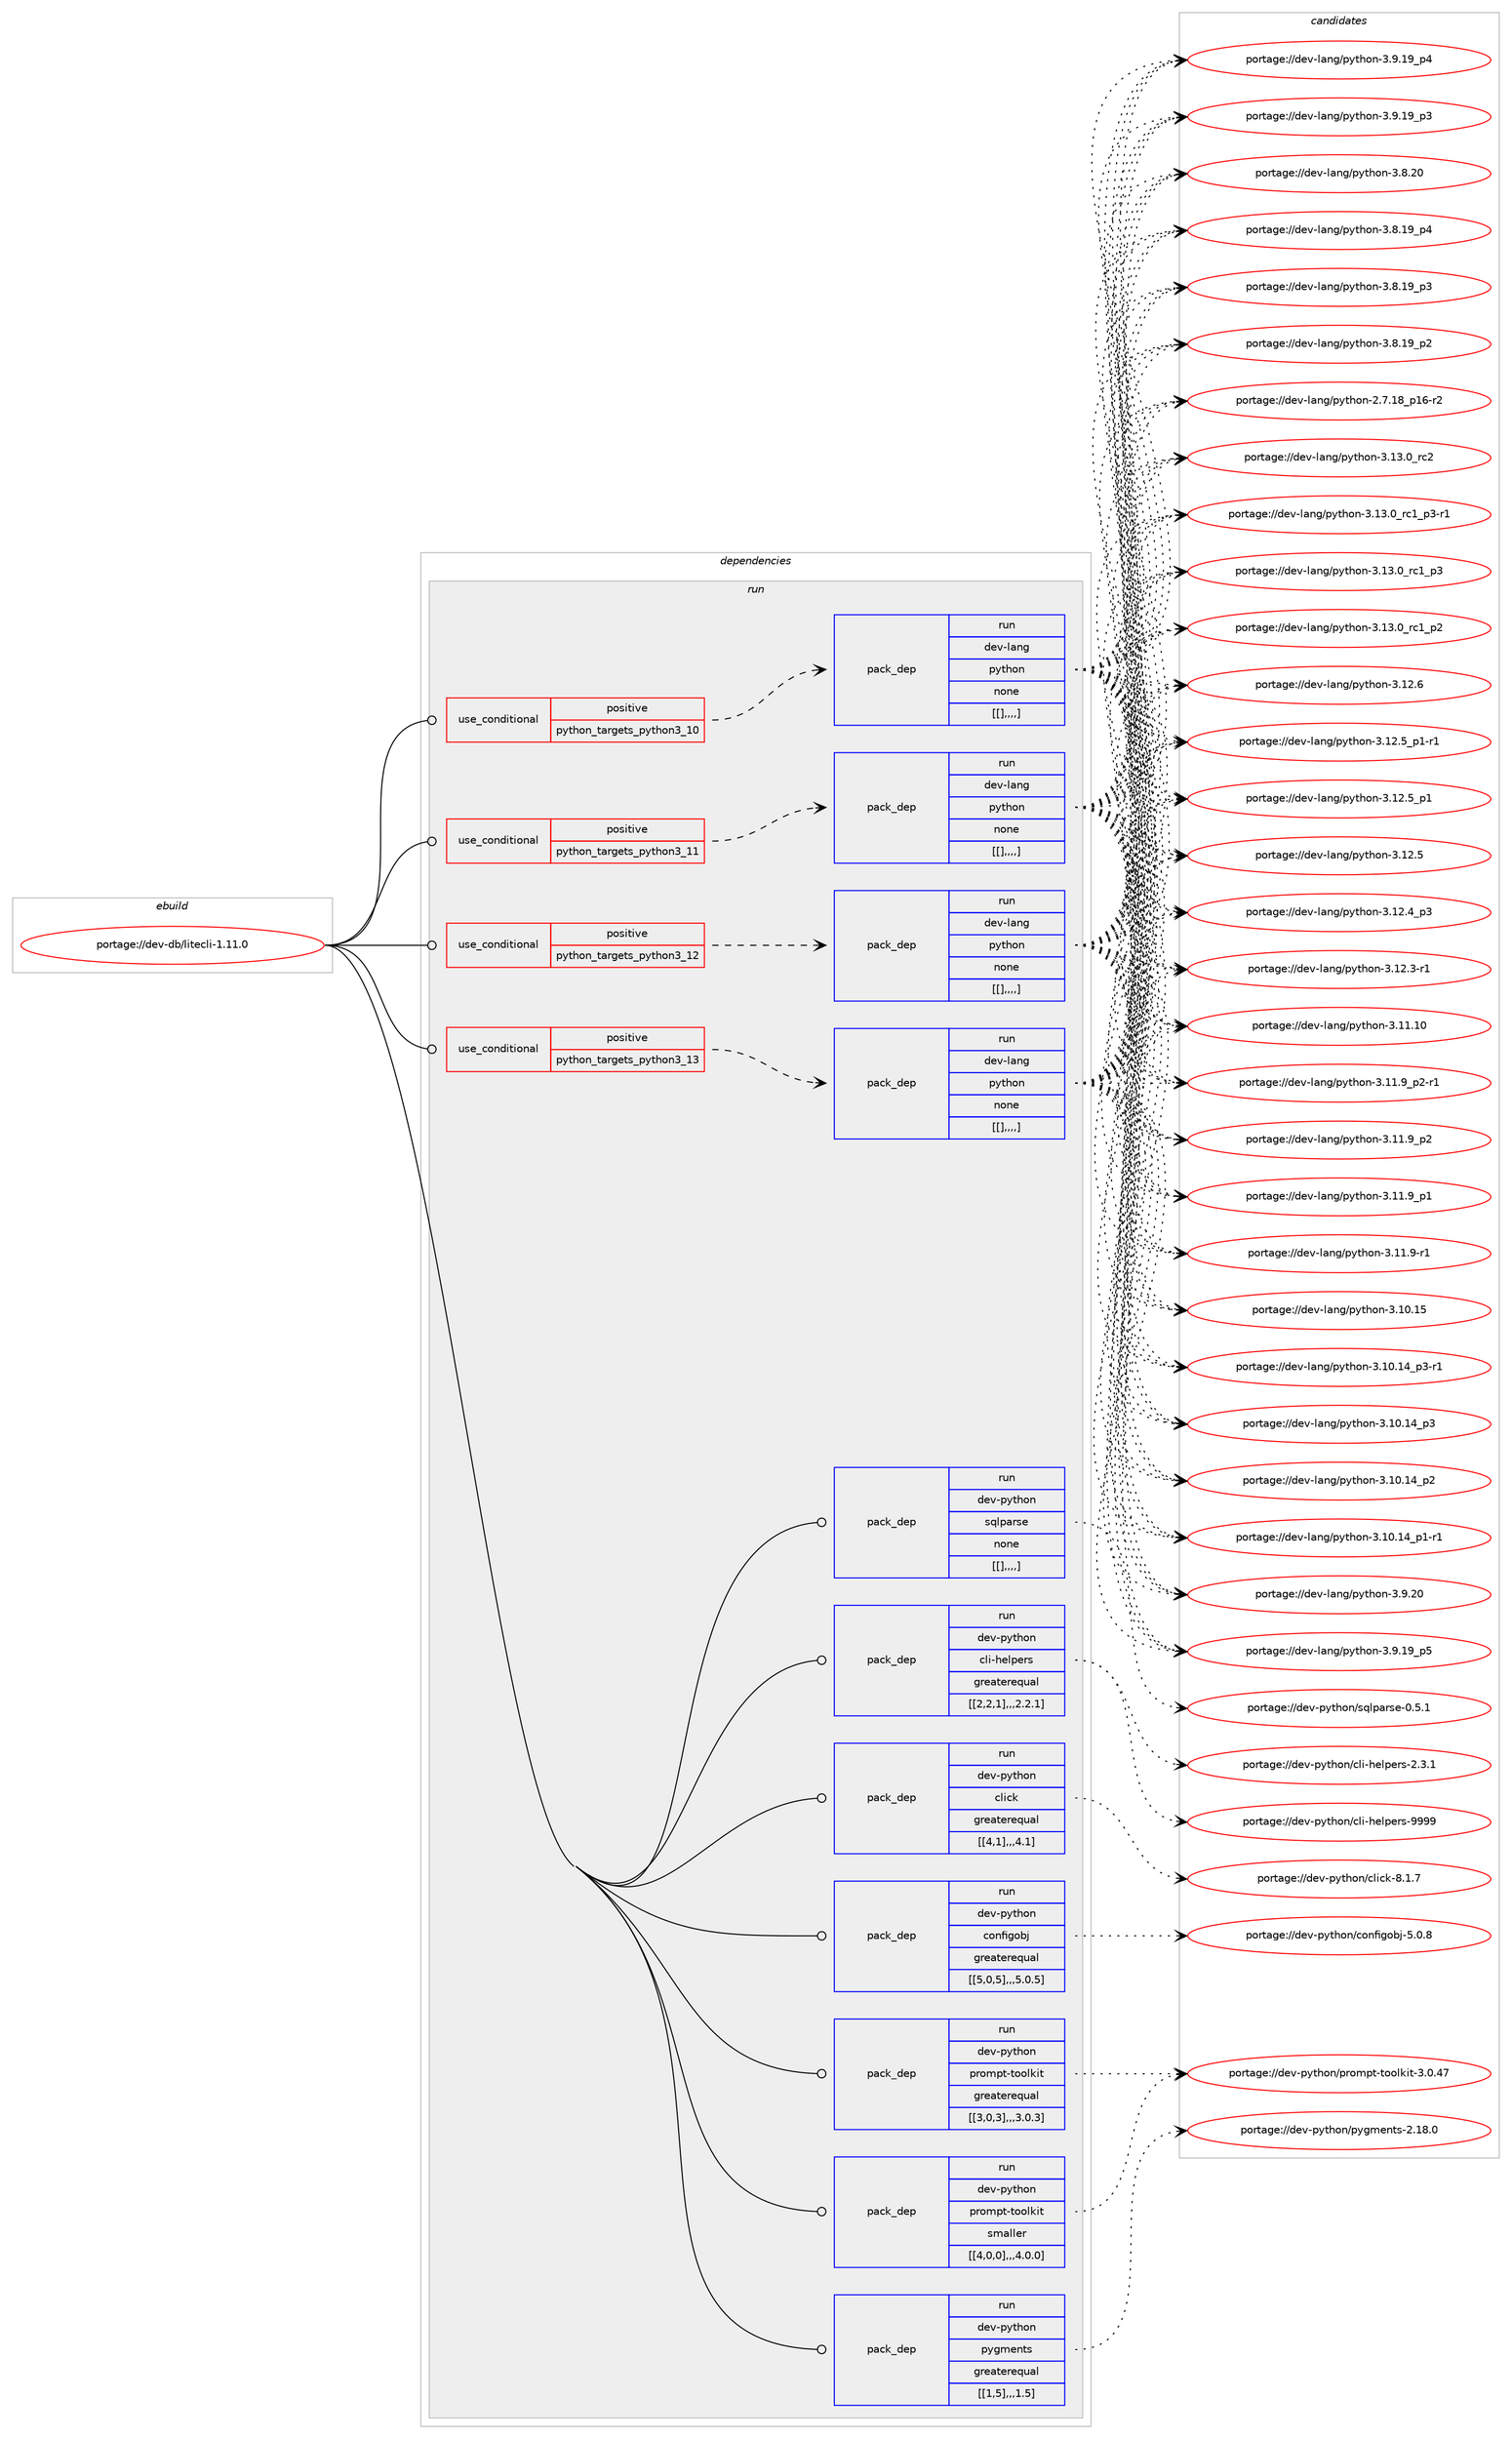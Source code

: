 digraph prolog {

# *************
# Graph options
# *************

newrank=true;
concentrate=true;
compound=true;
graph [rankdir=LR,fontname=Helvetica,fontsize=10,ranksep=1.5];#, ranksep=2.5, nodesep=0.2];
edge  [arrowhead=vee];
node  [fontname=Helvetica,fontsize=10];

# **********
# The ebuild
# **********

subgraph cluster_leftcol {
color=gray;
label=<<i>ebuild</i>>;
id [label="portage://dev-db/litecli-1.11.0", color=red, width=4, href="../dev-db/litecli-1.11.0.svg"];
}

# ****************
# The dependencies
# ****************

subgraph cluster_midcol {
color=gray;
label=<<i>dependencies</i>>;
subgraph cluster_compile {
fillcolor="#eeeeee";
style=filled;
label=<<i>compile</i>>;
}
subgraph cluster_compileandrun {
fillcolor="#eeeeee";
style=filled;
label=<<i>compile and run</i>>;
}
subgraph cluster_run {
fillcolor="#eeeeee";
style=filled;
label=<<i>run</i>>;
subgraph cond17310 {
dependency66098 [label=<<TABLE BORDER="0" CELLBORDER="1" CELLSPACING="0" CELLPADDING="4"><TR><TD ROWSPAN="3" CELLPADDING="10">use_conditional</TD></TR><TR><TD>positive</TD></TR><TR><TD>python_targets_python3_10</TD></TR></TABLE>>, shape=none, color=red];
subgraph pack47863 {
dependency66099 [label=<<TABLE BORDER="0" CELLBORDER="1" CELLSPACING="0" CELLPADDING="4" WIDTH="220"><TR><TD ROWSPAN="6" CELLPADDING="30">pack_dep</TD></TR><TR><TD WIDTH="110">run</TD></TR><TR><TD>dev-lang</TD></TR><TR><TD>python</TD></TR><TR><TD>none</TD></TR><TR><TD>[[],,,,]</TD></TR></TABLE>>, shape=none, color=blue];
}
dependency66098:e -> dependency66099:w [weight=20,style="dashed",arrowhead="vee"];
}
id:e -> dependency66098:w [weight=20,style="solid",arrowhead="odot"];
subgraph cond17311 {
dependency66100 [label=<<TABLE BORDER="0" CELLBORDER="1" CELLSPACING="0" CELLPADDING="4"><TR><TD ROWSPAN="3" CELLPADDING="10">use_conditional</TD></TR><TR><TD>positive</TD></TR><TR><TD>python_targets_python3_11</TD></TR></TABLE>>, shape=none, color=red];
subgraph pack47864 {
dependency66101 [label=<<TABLE BORDER="0" CELLBORDER="1" CELLSPACING="0" CELLPADDING="4" WIDTH="220"><TR><TD ROWSPAN="6" CELLPADDING="30">pack_dep</TD></TR><TR><TD WIDTH="110">run</TD></TR><TR><TD>dev-lang</TD></TR><TR><TD>python</TD></TR><TR><TD>none</TD></TR><TR><TD>[[],,,,]</TD></TR></TABLE>>, shape=none, color=blue];
}
dependency66100:e -> dependency66101:w [weight=20,style="dashed",arrowhead="vee"];
}
id:e -> dependency66100:w [weight=20,style="solid",arrowhead="odot"];
subgraph cond17312 {
dependency66102 [label=<<TABLE BORDER="0" CELLBORDER="1" CELLSPACING="0" CELLPADDING="4"><TR><TD ROWSPAN="3" CELLPADDING="10">use_conditional</TD></TR><TR><TD>positive</TD></TR><TR><TD>python_targets_python3_12</TD></TR></TABLE>>, shape=none, color=red];
subgraph pack47865 {
dependency66103 [label=<<TABLE BORDER="0" CELLBORDER="1" CELLSPACING="0" CELLPADDING="4" WIDTH="220"><TR><TD ROWSPAN="6" CELLPADDING="30">pack_dep</TD></TR><TR><TD WIDTH="110">run</TD></TR><TR><TD>dev-lang</TD></TR><TR><TD>python</TD></TR><TR><TD>none</TD></TR><TR><TD>[[],,,,]</TD></TR></TABLE>>, shape=none, color=blue];
}
dependency66102:e -> dependency66103:w [weight=20,style="dashed",arrowhead="vee"];
}
id:e -> dependency66102:w [weight=20,style="solid",arrowhead="odot"];
subgraph cond17313 {
dependency66104 [label=<<TABLE BORDER="0" CELLBORDER="1" CELLSPACING="0" CELLPADDING="4"><TR><TD ROWSPAN="3" CELLPADDING="10">use_conditional</TD></TR><TR><TD>positive</TD></TR><TR><TD>python_targets_python3_13</TD></TR></TABLE>>, shape=none, color=red];
subgraph pack47866 {
dependency66105 [label=<<TABLE BORDER="0" CELLBORDER="1" CELLSPACING="0" CELLPADDING="4" WIDTH="220"><TR><TD ROWSPAN="6" CELLPADDING="30">pack_dep</TD></TR><TR><TD WIDTH="110">run</TD></TR><TR><TD>dev-lang</TD></TR><TR><TD>python</TD></TR><TR><TD>none</TD></TR><TR><TD>[[],,,,]</TD></TR></TABLE>>, shape=none, color=blue];
}
dependency66104:e -> dependency66105:w [weight=20,style="dashed",arrowhead="vee"];
}
id:e -> dependency66104:w [weight=20,style="solid",arrowhead="odot"];
subgraph pack47867 {
dependency66106 [label=<<TABLE BORDER="0" CELLBORDER="1" CELLSPACING="0" CELLPADDING="4" WIDTH="220"><TR><TD ROWSPAN="6" CELLPADDING="30">pack_dep</TD></TR><TR><TD WIDTH="110">run</TD></TR><TR><TD>dev-python</TD></TR><TR><TD>cli-helpers</TD></TR><TR><TD>greaterequal</TD></TR><TR><TD>[[2,2,1],,,2.2.1]</TD></TR></TABLE>>, shape=none, color=blue];
}
id:e -> dependency66106:w [weight=20,style="solid",arrowhead="odot"];
subgraph pack47868 {
dependency66107 [label=<<TABLE BORDER="0" CELLBORDER="1" CELLSPACING="0" CELLPADDING="4" WIDTH="220"><TR><TD ROWSPAN="6" CELLPADDING="30">pack_dep</TD></TR><TR><TD WIDTH="110">run</TD></TR><TR><TD>dev-python</TD></TR><TR><TD>click</TD></TR><TR><TD>greaterequal</TD></TR><TR><TD>[[4,1],,,4.1]</TD></TR></TABLE>>, shape=none, color=blue];
}
id:e -> dependency66107:w [weight=20,style="solid",arrowhead="odot"];
subgraph pack47869 {
dependency66108 [label=<<TABLE BORDER="0" CELLBORDER="1" CELLSPACING="0" CELLPADDING="4" WIDTH="220"><TR><TD ROWSPAN="6" CELLPADDING="30">pack_dep</TD></TR><TR><TD WIDTH="110">run</TD></TR><TR><TD>dev-python</TD></TR><TR><TD>configobj</TD></TR><TR><TD>greaterequal</TD></TR><TR><TD>[[5,0,5],,,5.0.5]</TD></TR></TABLE>>, shape=none, color=blue];
}
id:e -> dependency66108:w [weight=20,style="solid",arrowhead="odot"];
subgraph pack47870 {
dependency66109 [label=<<TABLE BORDER="0" CELLBORDER="1" CELLSPACING="0" CELLPADDING="4" WIDTH="220"><TR><TD ROWSPAN="6" CELLPADDING="30">pack_dep</TD></TR><TR><TD WIDTH="110">run</TD></TR><TR><TD>dev-python</TD></TR><TR><TD>prompt-toolkit</TD></TR><TR><TD>greaterequal</TD></TR><TR><TD>[[3,0,3],,,3.0.3]</TD></TR></TABLE>>, shape=none, color=blue];
}
id:e -> dependency66109:w [weight=20,style="solid",arrowhead="odot"];
subgraph pack47871 {
dependency66110 [label=<<TABLE BORDER="0" CELLBORDER="1" CELLSPACING="0" CELLPADDING="4" WIDTH="220"><TR><TD ROWSPAN="6" CELLPADDING="30">pack_dep</TD></TR><TR><TD WIDTH="110">run</TD></TR><TR><TD>dev-python</TD></TR><TR><TD>prompt-toolkit</TD></TR><TR><TD>smaller</TD></TR><TR><TD>[[4,0,0],,,4.0.0]</TD></TR></TABLE>>, shape=none, color=blue];
}
id:e -> dependency66110:w [weight=20,style="solid",arrowhead="odot"];
subgraph pack47872 {
dependency66111 [label=<<TABLE BORDER="0" CELLBORDER="1" CELLSPACING="0" CELLPADDING="4" WIDTH="220"><TR><TD ROWSPAN="6" CELLPADDING="30">pack_dep</TD></TR><TR><TD WIDTH="110">run</TD></TR><TR><TD>dev-python</TD></TR><TR><TD>pygments</TD></TR><TR><TD>greaterequal</TD></TR><TR><TD>[[1,5],,,1.5]</TD></TR></TABLE>>, shape=none, color=blue];
}
id:e -> dependency66111:w [weight=20,style="solid",arrowhead="odot"];
subgraph pack47873 {
dependency66112 [label=<<TABLE BORDER="0" CELLBORDER="1" CELLSPACING="0" CELLPADDING="4" WIDTH="220"><TR><TD ROWSPAN="6" CELLPADDING="30">pack_dep</TD></TR><TR><TD WIDTH="110">run</TD></TR><TR><TD>dev-python</TD></TR><TR><TD>sqlparse</TD></TR><TR><TD>none</TD></TR><TR><TD>[[],,,,]</TD></TR></TABLE>>, shape=none, color=blue];
}
id:e -> dependency66112:w [weight=20,style="solid",arrowhead="odot"];
}
}

# **************
# The candidates
# **************

subgraph cluster_choices {
rank=same;
color=gray;
label=<<i>candidates</i>>;

subgraph choice47863 {
color=black;
nodesep=1;
choice10010111845108971101034711212111610411111045514649514648951149950 [label="portage://dev-lang/python-3.13.0_rc2", color=red, width=4,href="../dev-lang/python-3.13.0_rc2.svg"];
choice1001011184510897110103471121211161041111104551464951464895114994995112514511449 [label="portage://dev-lang/python-3.13.0_rc1_p3-r1", color=red, width=4,href="../dev-lang/python-3.13.0_rc1_p3-r1.svg"];
choice100101118451089711010347112121116104111110455146495146489511499499511251 [label="portage://dev-lang/python-3.13.0_rc1_p3", color=red, width=4,href="../dev-lang/python-3.13.0_rc1_p3.svg"];
choice100101118451089711010347112121116104111110455146495146489511499499511250 [label="portage://dev-lang/python-3.13.0_rc1_p2", color=red, width=4,href="../dev-lang/python-3.13.0_rc1_p2.svg"];
choice10010111845108971101034711212111610411111045514649504654 [label="portage://dev-lang/python-3.12.6", color=red, width=4,href="../dev-lang/python-3.12.6.svg"];
choice1001011184510897110103471121211161041111104551464950465395112494511449 [label="portage://dev-lang/python-3.12.5_p1-r1", color=red, width=4,href="../dev-lang/python-3.12.5_p1-r1.svg"];
choice100101118451089711010347112121116104111110455146495046539511249 [label="portage://dev-lang/python-3.12.5_p1", color=red, width=4,href="../dev-lang/python-3.12.5_p1.svg"];
choice10010111845108971101034711212111610411111045514649504653 [label="portage://dev-lang/python-3.12.5", color=red, width=4,href="../dev-lang/python-3.12.5.svg"];
choice100101118451089711010347112121116104111110455146495046529511251 [label="portage://dev-lang/python-3.12.4_p3", color=red, width=4,href="../dev-lang/python-3.12.4_p3.svg"];
choice100101118451089711010347112121116104111110455146495046514511449 [label="portage://dev-lang/python-3.12.3-r1", color=red, width=4,href="../dev-lang/python-3.12.3-r1.svg"];
choice1001011184510897110103471121211161041111104551464949464948 [label="portage://dev-lang/python-3.11.10", color=red, width=4,href="../dev-lang/python-3.11.10.svg"];
choice1001011184510897110103471121211161041111104551464949465795112504511449 [label="portage://dev-lang/python-3.11.9_p2-r1", color=red, width=4,href="../dev-lang/python-3.11.9_p2-r1.svg"];
choice100101118451089711010347112121116104111110455146494946579511250 [label="portage://dev-lang/python-3.11.9_p2", color=red, width=4,href="../dev-lang/python-3.11.9_p2.svg"];
choice100101118451089711010347112121116104111110455146494946579511249 [label="portage://dev-lang/python-3.11.9_p1", color=red, width=4,href="../dev-lang/python-3.11.9_p1.svg"];
choice100101118451089711010347112121116104111110455146494946574511449 [label="portage://dev-lang/python-3.11.9-r1", color=red, width=4,href="../dev-lang/python-3.11.9-r1.svg"];
choice1001011184510897110103471121211161041111104551464948464953 [label="portage://dev-lang/python-3.10.15", color=red, width=4,href="../dev-lang/python-3.10.15.svg"];
choice100101118451089711010347112121116104111110455146494846495295112514511449 [label="portage://dev-lang/python-3.10.14_p3-r1", color=red, width=4,href="../dev-lang/python-3.10.14_p3-r1.svg"];
choice10010111845108971101034711212111610411111045514649484649529511251 [label="portage://dev-lang/python-3.10.14_p3", color=red, width=4,href="../dev-lang/python-3.10.14_p3.svg"];
choice10010111845108971101034711212111610411111045514649484649529511250 [label="portage://dev-lang/python-3.10.14_p2", color=red, width=4,href="../dev-lang/python-3.10.14_p2.svg"];
choice100101118451089711010347112121116104111110455146494846495295112494511449 [label="portage://dev-lang/python-3.10.14_p1-r1", color=red, width=4,href="../dev-lang/python-3.10.14_p1-r1.svg"];
choice10010111845108971101034711212111610411111045514657465048 [label="portage://dev-lang/python-3.9.20", color=red, width=4,href="../dev-lang/python-3.9.20.svg"];
choice100101118451089711010347112121116104111110455146574649579511253 [label="portage://dev-lang/python-3.9.19_p5", color=red, width=4,href="../dev-lang/python-3.9.19_p5.svg"];
choice100101118451089711010347112121116104111110455146574649579511252 [label="portage://dev-lang/python-3.9.19_p4", color=red, width=4,href="../dev-lang/python-3.9.19_p4.svg"];
choice100101118451089711010347112121116104111110455146574649579511251 [label="portage://dev-lang/python-3.9.19_p3", color=red, width=4,href="../dev-lang/python-3.9.19_p3.svg"];
choice10010111845108971101034711212111610411111045514656465048 [label="portage://dev-lang/python-3.8.20", color=red, width=4,href="../dev-lang/python-3.8.20.svg"];
choice100101118451089711010347112121116104111110455146564649579511252 [label="portage://dev-lang/python-3.8.19_p4", color=red, width=4,href="../dev-lang/python-3.8.19_p4.svg"];
choice100101118451089711010347112121116104111110455146564649579511251 [label="portage://dev-lang/python-3.8.19_p3", color=red, width=4,href="../dev-lang/python-3.8.19_p3.svg"];
choice100101118451089711010347112121116104111110455146564649579511250 [label="portage://dev-lang/python-3.8.19_p2", color=red, width=4,href="../dev-lang/python-3.8.19_p2.svg"];
choice100101118451089711010347112121116104111110455046554649569511249544511450 [label="portage://dev-lang/python-2.7.18_p16-r2", color=red, width=4,href="../dev-lang/python-2.7.18_p16-r2.svg"];
dependency66099:e -> choice10010111845108971101034711212111610411111045514649514648951149950:w [style=dotted,weight="100"];
dependency66099:e -> choice1001011184510897110103471121211161041111104551464951464895114994995112514511449:w [style=dotted,weight="100"];
dependency66099:e -> choice100101118451089711010347112121116104111110455146495146489511499499511251:w [style=dotted,weight="100"];
dependency66099:e -> choice100101118451089711010347112121116104111110455146495146489511499499511250:w [style=dotted,weight="100"];
dependency66099:e -> choice10010111845108971101034711212111610411111045514649504654:w [style=dotted,weight="100"];
dependency66099:e -> choice1001011184510897110103471121211161041111104551464950465395112494511449:w [style=dotted,weight="100"];
dependency66099:e -> choice100101118451089711010347112121116104111110455146495046539511249:w [style=dotted,weight="100"];
dependency66099:e -> choice10010111845108971101034711212111610411111045514649504653:w [style=dotted,weight="100"];
dependency66099:e -> choice100101118451089711010347112121116104111110455146495046529511251:w [style=dotted,weight="100"];
dependency66099:e -> choice100101118451089711010347112121116104111110455146495046514511449:w [style=dotted,weight="100"];
dependency66099:e -> choice1001011184510897110103471121211161041111104551464949464948:w [style=dotted,weight="100"];
dependency66099:e -> choice1001011184510897110103471121211161041111104551464949465795112504511449:w [style=dotted,weight="100"];
dependency66099:e -> choice100101118451089711010347112121116104111110455146494946579511250:w [style=dotted,weight="100"];
dependency66099:e -> choice100101118451089711010347112121116104111110455146494946579511249:w [style=dotted,weight="100"];
dependency66099:e -> choice100101118451089711010347112121116104111110455146494946574511449:w [style=dotted,weight="100"];
dependency66099:e -> choice1001011184510897110103471121211161041111104551464948464953:w [style=dotted,weight="100"];
dependency66099:e -> choice100101118451089711010347112121116104111110455146494846495295112514511449:w [style=dotted,weight="100"];
dependency66099:e -> choice10010111845108971101034711212111610411111045514649484649529511251:w [style=dotted,weight="100"];
dependency66099:e -> choice10010111845108971101034711212111610411111045514649484649529511250:w [style=dotted,weight="100"];
dependency66099:e -> choice100101118451089711010347112121116104111110455146494846495295112494511449:w [style=dotted,weight="100"];
dependency66099:e -> choice10010111845108971101034711212111610411111045514657465048:w [style=dotted,weight="100"];
dependency66099:e -> choice100101118451089711010347112121116104111110455146574649579511253:w [style=dotted,weight="100"];
dependency66099:e -> choice100101118451089711010347112121116104111110455146574649579511252:w [style=dotted,weight="100"];
dependency66099:e -> choice100101118451089711010347112121116104111110455146574649579511251:w [style=dotted,weight="100"];
dependency66099:e -> choice10010111845108971101034711212111610411111045514656465048:w [style=dotted,weight="100"];
dependency66099:e -> choice100101118451089711010347112121116104111110455146564649579511252:w [style=dotted,weight="100"];
dependency66099:e -> choice100101118451089711010347112121116104111110455146564649579511251:w [style=dotted,weight="100"];
dependency66099:e -> choice100101118451089711010347112121116104111110455146564649579511250:w [style=dotted,weight="100"];
dependency66099:e -> choice100101118451089711010347112121116104111110455046554649569511249544511450:w [style=dotted,weight="100"];
}
subgraph choice47864 {
color=black;
nodesep=1;
choice10010111845108971101034711212111610411111045514649514648951149950 [label="portage://dev-lang/python-3.13.0_rc2", color=red, width=4,href="../dev-lang/python-3.13.0_rc2.svg"];
choice1001011184510897110103471121211161041111104551464951464895114994995112514511449 [label="portage://dev-lang/python-3.13.0_rc1_p3-r1", color=red, width=4,href="../dev-lang/python-3.13.0_rc1_p3-r1.svg"];
choice100101118451089711010347112121116104111110455146495146489511499499511251 [label="portage://dev-lang/python-3.13.0_rc1_p3", color=red, width=4,href="../dev-lang/python-3.13.0_rc1_p3.svg"];
choice100101118451089711010347112121116104111110455146495146489511499499511250 [label="portage://dev-lang/python-3.13.0_rc1_p2", color=red, width=4,href="../dev-lang/python-3.13.0_rc1_p2.svg"];
choice10010111845108971101034711212111610411111045514649504654 [label="portage://dev-lang/python-3.12.6", color=red, width=4,href="../dev-lang/python-3.12.6.svg"];
choice1001011184510897110103471121211161041111104551464950465395112494511449 [label="portage://dev-lang/python-3.12.5_p1-r1", color=red, width=4,href="../dev-lang/python-3.12.5_p1-r1.svg"];
choice100101118451089711010347112121116104111110455146495046539511249 [label="portage://dev-lang/python-3.12.5_p1", color=red, width=4,href="../dev-lang/python-3.12.5_p1.svg"];
choice10010111845108971101034711212111610411111045514649504653 [label="portage://dev-lang/python-3.12.5", color=red, width=4,href="../dev-lang/python-3.12.5.svg"];
choice100101118451089711010347112121116104111110455146495046529511251 [label="portage://dev-lang/python-3.12.4_p3", color=red, width=4,href="../dev-lang/python-3.12.4_p3.svg"];
choice100101118451089711010347112121116104111110455146495046514511449 [label="portage://dev-lang/python-3.12.3-r1", color=red, width=4,href="../dev-lang/python-3.12.3-r1.svg"];
choice1001011184510897110103471121211161041111104551464949464948 [label="portage://dev-lang/python-3.11.10", color=red, width=4,href="../dev-lang/python-3.11.10.svg"];
choice1001011184510897110103471121211161041111104551464949465795112504511449 [label="portage://dev-lang/python-3.11.9_p2-r1", color=red, width=4,href="../dev-lang/python-3.11.9_p2-r1.svg"];
choice100101118451089711010347112121116104111110455146494946579511250 [label="portage://dev-lang/python-3.11.9_p2", color=red, width=4,href="../dev-lang/python-3.11.9_p2.svg"];
choice100101118451089711010347112121116104111110455146494946579511249 [label="portage://dev-lang/python-3.11.9_p1", color=red, width=4,href="../dev-lang/python-3.11.9_p1.svg"];
choice100101118451089711010347112121116104111110455146494946574511449 [label="portage://dev-lang/python-3.11.9-r1", color=red, width=4,href="../dev-lang/python-3.11.9-r1.svg"];
choice1001011184510897110103471121211161041111104551464948464953 [label="portage://dev-lang/python-3.10.15", color=red, width=4,href="../dev-lang/python-3.10.15.svg"];
choice100101118451089711010347112121116104111110455146494846495295112514511449 [label="portage://dev-lang/python-3.10.14_p3-r1", color=red, width=4,href="../dev-lang/python-3.10.14_p3-r1.svg"];
choice10010111845108971101034711212111610411111045514649484649529511251 [label="portage://dev-lang/python-3.10.14_p3", color=red, width=4,href="../dev-lang/python-3.10.14_p3.svg"];
choice10010111845108971101034711212111610411111045514649484649529511250 [label="portage://dev-lang/python-3.10.14_p2", color=red, width=4,href="../dev-lang/python-3.10.14_p2.svg"];
choice100101118451089711010347112121116104111110455146494846495295112494511449 [label="portage://dev-lang/python-3.10.14_p1-r1", color=red, width=4,href="../dev-lang/python-3.10.14_p1-r1.svg"];
choice10010111845108971101034711212111610411111045514657465048 [label="portage://dev-lang/python-3.9.20", color=red, width=4,href="../dev-lang/python-3.9.20.svg"];
choice100101118451089711010347112121116104111110455146574649579511253 [label="portage://dev-lang/python-3.9.19_p5", color=red, width=4,href="../dev-lang/python-3.9.19_p5.svg"];
choice100101118451089711010347112121116104111110455146574649579511252 [label="portage://dev-lang/python-3.9.19_p4", color=red, width=4,href="../dev-lang/python-3.9.19_p4.svg"];
choice100101118451089711010347112121116104111110455146574649579511251 [label="portage://dev-lang/python-3.9.19_p3", color=red, width=4,href="../dev-lang/python-3.9.19_p3.svg"];
choice10010111845108971101034711212111610411111045514656465048 [label="portage://dev-lang/python-3.8.20", color=red, width=4,href="../dev-lang/python-3.8.20.svg"];
choice100101118451089711010347112121116104111110455146564649579511252 [label="portage://dev-lang/python-3.8.19_p4", color=red, width=4,href="../dev-lang/python-3.8.19_p4.svg"];
choice100101118451089711010347112121116104111110455146564649579511251 [label="portage://dev-lang/python-3.8.19_p3", color=red, width=4,href="../dev-lang/python-3.8.19_p3.svg"];
choice100101118451089711010347112121116104111110455146564649579511250 [label="portage://dev-lang/python-3.8.19_p2", color=red, width=4,href="../dev-lang/python-3.8.19_p2.svg"];
choice100101118451089711010347112121116104111110455046554649569511249544511450 [label="portage://dev-lang/python-2.7.18_p16-r2", color=red, width=4,href="../dev-lang/python-2.7.18_p16-r2.svg"];
dependency66101:e -> choice10010111845108971101034711212111610411111045514649514648951149950:w [style=dotted,weight="100"];
dependency66101:e -> choice1001011184510897110103471121211161041111104551464951464895114994995112514511449:w [style=dotted,weight="100"];
dependency66101:e -> choice100101118451089711010347112121116104111110455146495146489511499499511251:w [style=dotted,weight="100"];
dependency66101:e -> choice100101118451089711010347112121116104111110455146495146489511499499511250:w [style=dotted,weight="100"];
dependency66101:e -> choice10010111845108971101034711212111610411111045514649504654:w [style=dotted,weight="100"];
dependency66101:e -> choice1001011184510897110103471121211161041111104551464950465395112494511449:w [style=dotted,weight="100"];
dependency66101:e -> choice100101118451089711010347112121116104111110455146495046539511249:w [style=dotted,weight="100"];
dependency66101:e -> choice10010111845108971101034711212111610411111045514649504653:w [style=dotted,weight="100"];
dependency66101:e -> choice100101118451089711010347112121116104111110455146495046529511251:w [style=dotted,weight="100"];
dependency66101:e -> choice100101118451089711010347112121116104111110455146495046514511449:w [style=dotted,weight="100"];
dependency66101:e -> choice1001011184510897110103471121211161041111104551464949464948:w [style=dotted,weight="100"];
dependency66101:e -> choice1001011184510897110103471121211161041111104551464949465795112504511449:w [style=dotted,weight="100"];
dependency66101:e -> choice100101118451089711010347112121116104111110455146494946579511250:w [style=dotted,weight="100"];
dependency66101:e -> choice100101118451089711010347112121116104111110455146494946579511249:w [style=dotted,weight="100"];
dependency66101:e -> choice100101118451089711010347112121116104111110455146494946574511449:w [style=dotted,weight="100"];
dependency66101:e -> choice1001011184510897110103471121211161041111104551464948464953:w [style=dotted,weight="100"];
dependency66101:e -> choice100101118451089711010347112121116104111110455146494846495295112514511449:w [style=dotted,weight="100"];
dependency66101:e -> choice10010111845108971101034711212111610411111045514649484649529511251:w [style=dotted,weight="100"];
dependency66101:e -> choice10010111845108971101034711212111610411111045514649484649529511250:w [style=dotted,weight="100"];
dependency66101:e -> choice100101118451089711010347112121116104111110455146494846495295112494511449:w [style=dotted,weight="100"];
dependency66101:e -> choice10010111845108971101034711212111610411111045514657465048:w [style=dotted,weight="100"];
dependency66101:e -> choice100101118451089711010347112121116104111110455146574649579511253:w [style=dotted,weight="100"];
dependency66101:e -> choice100101118451089711010347112121116104111110455146574649579511252:w [style=dotted,weight="100"];
dependency66101:e -> choice100101118451089711010347112121116104111110455146574649579511251:w [style=dotted,weight="100"];
dependency66101:e -> choice10010111845108971101034711212111610411111045514656465048:w [style=dotted,weight="100"];
dependency66101:e -> choice100101118451089711010347112121116104111110455146564649579511252:w [style=dotted,weight="100"];
dependency66101:e -> choice100101118451089711010347112121116104111110455146564649579511251:w [style=dotted,weight="100"];
dependency66101:e -> choice100101118451089711010347112121116104111110455146564649579511250:w [style=dotted,weight="100"];
dependency66101:e -> choice100101118451089711010347112121116104111110455046554649569511249544511450:w [style=dotted,weight="100"];
}
subgraph choice47865 {
color=black;
nodesep=1;
choice10010111845108971101034711212111610411111045514649514648951149950 [label="portage://dev-lang/python-3.13.0_rc2", color=red, width=4,href="../dev-lang/python-3.13.0_rc2.svg"];
choice1001011184510897110103471121211161041111104551464951464895114994995112514511449 [label="portage://dev-lang/python-3.13.0_rc1_p3-r1", color=red, width=4,href="../dev-lang/python-3.13.0_rc1_p3-r1.svg"];
choice100101118451089711010347112121116104111110455146495146489511499499511251 [label="portage://dev-lang/python-3.13.0_rc1_p3", color=red, width=4,href="../dev-lang/python-3.13.0_rc1_p3.svg"];
choice100101118451089711010347112121116104111110455146495146489511499499511250 [label="portage://dev-lang/python-3.13.0_rc1_p2", color=red, width=4,href="../dev-lang/python-3.13.0_rc1_p2.svg"];
choice10010111845108971101034711212111610411111045514649504654 [label="portage://dev-lang/python-3.12.6", color=red, width=4,href="../dev-lang/python-3.12.6.svg"];
choice1001011184510897110103471121211161041111104551464950465395112494511449 [label="portage://dev-lang/python-3.12.5_p1-r1", color=red, width=4,href="../dev-lang/python-3.12.5_p1-r1.svg"];
choice100101118451089711010347112121116104111110455146495046539511249 [label="portage://dev-lang/python-3.12.5_p1", color=red, width=4,href="../dev-lang/python-3.12.5_p1.svg"];
choice10010111845108971101034711212111610411111045514649504653 [label="portage://dev-lang/python-3.12.5", color=red, width=4,href="../dev-lang/python-3.12.5.svg"];
choice100101118451089711010347112121116104111110455146495046529511251 [label="portage://dev-lang/python-3.12.4_p3", color=red, width=4,href="../dev-lang/python-3.12.4_p3.svg"];
choice100101118451089711010347112121116104111110455146495046514511449 [label="portage://dev-lang/python-3.12.3-r1", color=red, width=4,href="../dev-lang/python-3.12.3-r1.svg"];
choice1001011184510897110103471121211161041111104551464949464948 [label="portage://dev-lang/python-3.11.10", color=red, width=4,href="../dev-lang/python-3.11.10.svg"];
choice1001011184510897110103471121211161041111104551464949465795112504511449 [label="portage://dev-lang/python-3.11.9_p2-r1", color=red, width=4,href="../dev-lang/python-3.11.9_p2-r1.svg"];
choice100101118451089711010347112121116104111110455146494946579511250 [label="portage://dev-lang/python-3.11.9_p2", color=red, width=4,href="../dev-lang/python-3.11.9_p2.svg"];
choice100101118451089711010347112121116104111110455146494946579511249 [label="portage://dev-lang/python-3.11.9_p1", color=red, width=4,href="../dev-lang/python-3.11.9_p1.svg"];
choice100101118451089711010347112121116104111110455146494946574511449 [label="portage://dev-lang/python-3.11.9-r1", color=red, width=4,href="../dev-lang/python-3.11.9-r1.svg"];
choice1001011184510897110103471121211161041111104551464948464953 [label="portage://dev-lang/python-3.10.15", color=red, width=4,href="../dev-lang/python-3.10.15.svg"];
choice100101118451089711010347112121116104111110455146494846495295112514511449 [label="portage://dev-lang/python-3.10.14_p3-r1", color=red, width=4,href="../dev-lang/python-3.10.14_p3-r1.svg"];
choice10010111845108971101034711212111610411111045514649484649529511251 [label="portage://dev-lang/python-3.10.14_p3", color=red, width=4,href="../dev-lang/python-3.10.14_p3.svg"];
choice10010111845108971101034711212111610411111045514649484649529511250 [label="portage://dev-lang/python-3.10.14_p2", color=red, width=4,href="../dev-lang/python-3.10.14_p2.svg"];
choice100101118451089711010347112121116104111110455146494846495295112494511449 [label="portage://dev-lang/python-3.10.14_p1-r1", color=red, width=4,href="../dev-lang/python-3.10.14_p1-r1.svg"];
choice10010111845108971101034711212111610411111045514657465048 [label="portage://dev-lang/python-3.9.20", color=red, width=4,href="../dev-lang/python-3.9.20.svg"];
choice100101118451089711010347112121116104111110455146574649579511253 [label="portage://dev-lang/python-3.9.19_p5", color=red, width=4,href="../dev-lang/python-3.9.19_p5.svg"];
choice100101118451089711010347112121116104111110455146574649579511252 [label="portage://dev-lang/python-3.9.19_p4", color=red, width=4,href="../dev-lang/python-3.9.19_p4.svg"];
choice100101118451089711010347112121116104111110455146574649579511251 [label="portage://dev-lang/python-3.9.19_p3", color=red, width=4,href="../dev-lang/python-3.9.19_p3.svg"];
choice10010111845108971101034711212111610411111045514656465048 [label="portage://dev-lang/python-3.8.20", color=red, width=4,href="../dev-lang/python-3.8.20.svg"];
choice100101118451089711010347112121116104111110455146564649579511252 [label="portage://dev-lang/python-3.8.19_p4", color=red, width=4,href="../dev-lang/python-3.8.19_p4.svg"];
choice100101118451089711010347112121116104111110455146564649579511251 [label="portage://dev-lang/python-3.8.19_p3", color=red, width=4,href="../dev-lang/python-3.8.19_p3.svg"];
choice100101118451089711010347112121116104111110455146564649579511250 [label="portage://dev-lang/python-3.8.19_p2", color=red, width=4,href="../dev-lang/python-3.8.19_p2.svg"];
choice100101118451089711010347112121116104111110455046554649569511249544511450 [label="portage://dev-lang/python-2.7.18_p16-r2", color=red, width=4,href="../dev-lang/python-2.7.18_p16-r2.svg"];
dependency66103:e -> choice10010111845108971101034711212111610411111045514649514648951149950:w [style=dotted,weight="100"];
dependency66103:e -> choice1001011184510897110103471121211161041111104551464951464895114994995112514511449:w [style=dotted,weight="100"];
dependency66103:e -> choice100101118451089711010347112121116104111110455146495146489511499499511251:w [style=dotted,weight="100"];
dependency66103:e -> choice100101118451089711010347112121116104111110455146495146489511499499511250:w [style=dotted,weight="100"];
dependency66103:e -> choice10010111845108971101034711212111610411111045514649504654:w [style=dotted,weight="100"];
dependency66103:e -> choice1001011184510897110103471121211161041111104551464950465395112494511449:w [style=dotted,weight="100"];
dependency66103:e -> choice100101118451089711010347112121116104111110455146495046539511249:w [style=dotted,weight="100"];
dependency66103:e -> choice10010111845108971101034711212111610411111045514649504653:w [style=dotted,weight="100"];
dependency66103:e -> choice100101118451089711010347112121116104111110455146495046529511251:w [style=dotted,weight="100"];
dependency66103:e -> choice100101118451089711010347112121116104111110455146495046514511449:w [style=dotted,weight="100"];
dependency66103:e -> choice1001011184510897110103471121211161041111104551464949464948:w [style=dotted,weight="100"];
dependency66103:e -> choice1001011184510897110103471121211161041111104551464949465795112504511449:w [style=dotted,weight="100"];
dependency66103:e -> choice100101118451089711010347112121116104111110455146494946579511250:w [style=dotted,weight="100"];
dependency66103:e -> choice100101118451089711010347112121116104111110455146494946579511249:w [style=dotted,weight="100"];
dependency66103:e -> choice100101118451089711010347112121116104111110455146494946574511449:w [style=dotted,weight="100"];
dependency66103:e -> choice1001011184510897110103471121211161041111104551464948464953:w [style=dotted,weight="100"];
dependency66103:e -> choice100101118451089711010347112121116104111110455146494846495295112514511449:w [style=dotted,weight="100"];
dependency66103:e -> choice10010111845108971101034711212111610411111045514649484649529511251:w [style=dotted,weight="100"];
dependency66103:e -> choice10010111845108971101034711212111610411111045514649484649529511250:w [style=dotted,weight="100"];
dependency66103:e -> choice100101118451089711010347112121116104111110455146494846495295112494511449:w [style=dotted,weight="100"];
dependency66103:e -> choice10010111845108971101034711212111610411111045514657465048:w [style=dotted,weight="100"];
dependency66103:e -> choice100101118451089711010347112121116104111110455146574649579511253:w [style=dotted,weight="100"];
dependency66103:e -> choice100101118451089711010347112121116104111110455146574649579511252:w [style=dotted,weight="100"];
dependency66103:e -> choice100101118451089711010347112121116104111110455146574649579511251:w [style=dotted,weight="100"];
dependency66103:e -> choice10010111845108971101034711212111610411111045514656465048:w [style=dotted,weight="100"];
dependency66103:e -> choice100101118451089711010347112121116104111110455146564649579511252:w [style=dotted,weight="100"];
dependency66103:e -> choice100101118451089711010347112121116104111110455146564649579511251:w [style=dotted,weight="100"];
dependency66103:e -> choice100101118451089711010347112121116104111110455146564649579511250:w [style=dotted,weight="100"];
dependency66103:e -> choice100101118451089711010347112121116104111110455046554649569511249544511450:w [style=dotted,weight="100"];
}
subgraph choice47866 {
color=black;
nodesep=1;
choice10010111845108971101034711212111610411111045514649514648951149950 [label="portage://dev-lang/python-3.13.0_rc2", color=red, width=4,href="../dev-lang/python-3.13.0_rc2.svg"];
choice1001011184510897110103471121211161041111104551464951464895114994995112514511449 [label="portage://dev-lang/python-3.13.0_rc1_p3-r1", color=red, width=4,href="../dev-lang/python-3.13.0_rc1_p3-r1.svg"];
choice100101118451089711010347112121116104111110455146495146489511499499511251 [label="portage://dev-lang/python-3.13.0_rc1_p3", color=red, width=4,href="../dev-lang/python-3.13.0_rc1_p3.svg"];
choice100101118451089711010347112121116104111110455146495146489511499499511250 [label="portage://dev-lang/python-3.13.0_rc1_p2", color=red, width=4,href="../dev-lang/python-3.13.0_rc1_p2.svg"];
choice10010111845108971101034711212111610411111045514649504654 [label="portage://dev-lang/python-3.12.6", color=red, width=4,href="../dev-lang/python-3.12.6.svg"];
choice1001011184510897110103471121211161041111104551464950465395112494511449 [label="portage://dev-lang/python-3.12.5_p1-r1", color=red, width=4,href="../dev-lang/python-3.12.5_p1-r1.svg"];
choice100101118451089711010347112121116104111110455146495046539511249 [label="portage://dev-lang/python-3.12.5_p1", color=red, width=4,href="../dev-lang/python-3.12.5_p1.svg"];
choice10010111845108971101034711212111610411111045514649504653 [label="portage://dev-lang/python-3.12.5", color=red, width=4,href="../dev-lang/python-3.12.5.svg"];
choice100101118451089711010347112121116104111110455146495046529511251 [label="portage://dev-lang/python-3.12.4_p3", color=red, width=4,href="../dev-lang/python-3.12.4_p3.svg"];
choice100101118451089711010347112121116104111110455146495046514511449 [label="portage://dev-lang/python-3.12.3-r1", color=red, width=4,href="../dev-lang/python-3.12.3-r1.svg"];
choice1001011184510897110103471121211161041111104551464949464948 [label="portage://dev-lang/python-3.11.10", color=red, width=4,href="../dev-lang/python-3.11.10.svg"];
choice1001011184510897110103471121211161041111104551464949465795112504511449 [label="portage://dev-lang/python-3.11.9_p2-r1", color=red, width=4,href="../dev-lang/python-3.11.9_p2-r1.svg"];
choice100101118451089711010347112121116104111110455146494946579511250 [label="portage://dev-lang/python-3.11.9_p2", color=red, width=4,href="../dev-lang/python-3.11.9_p2.svg"];
choice100101118451089711010347112121116104111110455146494946579511249 [label="portage://dev-lang/python-3.11.9_p1", color=red, width=4,href="../dev-lang/python-3.11.9_p1.svg"];
choice100101118451089711010347112121116104111110455146494946574511449 [label="portage://dev-lang/python-3.11.9-r1", color=red, width=4,href="../dev-lang/python-3.11.9-r1.svg"];
choice1001011184510897110103471121211161041111104551464948464953 [label="portage://dev-lang/python-3.10.15", color=red, width=4,href="../dev-lang/python-3.10.15.svg"];
choice100101118451089711010347112121116104111110455146494846495295112514511449 [label="portage://dev-lang/python-3.10.14_p3-r1", color=red, width=4,href="../dev-lang/python-3.10.14_p3-r1.svg"];
choice10010111845108971101034711212111610411111045514649484649529511251 [label="portage://dev-lang/python-3.10.14_p3", color=red, width=4,href="../dev-lang/python-3.10.14_p3.svg"];
choice10010111845108971101034711212111610411111045514649484649529511250 [label="portage://dev-lang/python-3.10.14_p2", color=red, width=4,href="../dev-lang/python-3.10.14_p2.svg"];
choice100101118451089711010347112121116104111110455146494846495295112494511449 [label="portage://dev-lang/python-3.10.14_p1-r1", color=red, width=4,href="../dev-lang/python-3.10.14_p1-r1.svg"];
choice10010111845108971101034711212111610411111045514657465048 [label="portage://dev-lang/python-3.9.20", color=red, width=4,href="../dev-lang/python-3.9.20.svg"];
choice100101118451089711010347112121116104111110455146574649579511253 [label="portage://dev-lang/python-3.9.19_p5", color=red, width=4,href="../dev-lang/python-3.9.19_p5.svg"];
choice100101118451089711010347112121116104111110455146574649579511252 [label="portage://dev-lang/python-3.9.19_p4", color=red, width=4,href="../dev-lang/python-3.9.19_p4.svg"];
choice100101118451089711010347112121116104111110455146574649579511251 [label="portage://dev-lang/python-3.9.19_p3", color=red, width=4,href="../dev-lang/python-3.9.19_p3.svg"];
choice10010111845108971101034711212111610411111045514656465048 [label="portage://dev-lang/python-3.8.20", color=red, width=4,href="../dev-lang/python-3.8.20.svg"];
choice100101118451089711010347112121116104111110455146564649579511252 [label="portage://dev-lang/python-3.8.19_p4", color=red, width=4,href="../dev-lang/python-3.8.19_p4.svg"];
choice100101118451089711010347112121116104111110455146564649579511251 [label="portage://dev-lang/python-3.8.19_p3", color=red, width=4,href="../dev-lang/python-3.8.19_p3.svg"];
choice100101118451089711010347112121116104111110455146564649579511250 [label="portage://dev-lang/python-3.8.19_p2", color=red, width=4,href="../dev-lang/python-3.8.19_p2.svg"];
choice100101118451089711010347112121116104111110455046554649569511249544511450 [label="portage://dev-lang/python-2.7.18_p16-r2", color=red, width=4,href="../dev-lang/python-2.7.18_p16-r2.svg"];
dependency66105:e -> choice10010111845108971101034711212111610411111045514649514648951149950:w [style=dotted,weight="100"];
dependency66105:e -> choice1001011184510897110103471121211161041111104551464951464895114994995112514511449:w [style=dotted,weight="100"];
dependency66105:e -> choice100101118451089711010347112121116104111110455146495146489511499499511251:w [style=dotted,weight="100"];
dependency66105:e -> choice100101118451089711010347112121116104111110455146495146489511499499511250:w [style=dotted,weight="100"];
dependency66105:e -> choice10010111845108971101034711212111610411111045514649504654:w [style=dotted,weight="100"];
dependency66105:e -> choice1001011184510897110103471121211161041111104551464950465395112494511449:w [style=dotted,weight="100"];
dependency66105:e -> choice100101118451089711010347112121116104111110455146495046539511249:w [style=dotted,weight="100"];
dependency66105:e -> choice10010111845108971101034711212111610411111045514649504653:w [style=dotted,weight="100"];
dependency66105:e -> choice100101118451089711010347112121116104111110455146495046529511251:w [style=dotted,weight="100"];
dependency66105:e -> choice100101118451089711010347112121116104111110455146495046514511449:w [style=dotted,weight="100"];
dependency66105:e -> choice1001011184510897110103471121211161041111104551464949464948:w [style=dotted,weight="100"];
dependency66105:e -> choice1001011184510897110103471121211161041111104551464949465795112504511449:w [style=dotted,weight="100"];
dependency66105:e -> choice100101118451089711010347112121116104111110455146494946579511250:w [style=dotted,weight="100"];
dependency66105:e -> choice100101118451089711010347112121116104111110455146494946579511249:w [style=dotted,weight="100"];
dependency66105:e -> choice100101118451089711010347112121116104111110455146494946574511449:w [style=dotted,weight="100"];
dependency66105:e -> choice1001011184510897110103471121211161041111104551464948464953:w [style=dotted,weight="100"];
dependency66105:e -> choice100101118451089711010347112121116104111110455146494846495295112514511449:w [style=dotted,weight="100"];
dependency66105:e -> choice10010111845108971101034711212111610411111045514649484649529511251:w [style=dotted,weight="100"];
dependency66105:e -> choice10010111845108971101034711212111610411111045514649484649529511250:w [style=dotted,weight="100"];
dependency66105:e -> choice100101118451089711010347112121116104111110455146494846495295112494511449:w [style=dotted,weight="100"];
dependency66105:e -> choice10010111845108971101034711212111610411111045514657465048:w [style=dotted,weight="100"];
dependency66105:e -> choice100101118451089711010347112121116104111110455146574649579511253:w [style=dotted,weight="100"];
dependency66105:e -> choice100101118451089711010347112121116104111110455146574649579511252:w [style=dotted,weight="100"];
dependency66105:e -> choice100101118451089711010347112121116104111110455146574649579511251:w [style=dotted,weight="100"];
dependency66105:e -> choice10010111845108971101034711212111610411111045514656465048:w [style=dotted,weight="100"];
dependency66105:e -> choice100101118451089711010347112121116104111110455146564649579511252:w [style=dotted,weight="100"];
dependency66105:e -> choice100101118451089711010347112121116104111110455146564649579511251:w [style=dotted,weight="100"];
dependency66105:e -> choice100101118451089711010347112121116104111110455146564649579511250:w [style=dotted,weight="100"];
dependency66105:e -> choice100101118451089711010347112121116104111110455046554649569511249544511450:w [style=dotted,weight="100"];
}
subgraph choice47867 {
color=black;
nodesep=1;
choice100101118451121211161041111104799108105451041011081121011141154557575757 [label="portage://dev-python/cli-helpers-9999", color=red, width=4,href="../dev-python/cli-helpers-9999.svg"];
choice10010111845112121116104111110479910810545104101108112101114115455046514649 [label="portage://dev-python/cli-helpers-2.3.1", color=red, width=4,href="../dev-python/cli-helpers-2.3.1.svg"];
dependency66106:e -> choice100101118451121211161041111104799108105451041011081121011141154557575757:w [style=dotted,weight="100"];
dependency66106:e -> choice10010111845112121116104111110479910810545104101108112101114115455046514649:w [style=dotted,weight="100"];
}
subgraph choice47868 {
color=black;
nodesep=1;
choice10010111845112121116104111110479910810599107455646494655 [label="portage://dev-python/click-8.1.7", color=red, width=4,href="../dev-python/click-8.1.7.svg"];
dependency66107:e -> choice10010111845112121116104111110479910810599107455646494655:w [style=dotted,weight="100"];
}
subgraph choice47869 {
color=black;
nodesep=1;
choice10010111845112121116104111110479911111010210510311198106455346484656 [label="portage://dev-python/configobj-5.0.8", color=red, width=4,href="../dev-python/configobj-5.0.8.svg"];
dependency66108:e -> choice10010111845112121116104111110479911111010210510311198106455346484656:w [style=dotted,weight="100"];
}
subgraph choice47870 {
color=black;
nodesep=1;
choice10010111845112121116104111110471121141111091121164511611111110810710511645514648465255 [label="portage://dev-python/prompt-toolkit-3.0.47", color=red, width=4,href="../dev-python/prompt-toolkit-3.0.47.svg"];
dependency66109:e -> choice10010111845112121116104111110471121141111091121164511611111110810710511645514648465255:w [style=dotted,weight="100"];
}
subgraph choice47871 {
color=black;
nodesep=1;
choice10010111845112121116104111110471121141111091121164511611111110810710511645514648465255 [label="portage://dev-python/prompt-toolkit-3.0.47", color=red, width=4,href="../dev-python/prompt-toolkit-3.0.47.svg"];
dependency66110:e -> choice10010111845112121116104111110471121141111091121164511611111110810710511645514648465255:w [style=dotted,weight="100"];
}
subgraph choice47872 {
color=black;
nodesep=1;
choice100101118451121211161041111104711212110310910111011611545504649564648 [label="portage://dev-python/pygments-2.18.0", color=red, width=4,href="../dev-python/pygments-2.18.0.svg"];
dependency66111:e -> choice100101118451121211161041111104711212110310910111011611545504649564648:w [style=dotted,weight="100"];
}
subgraph choice47873 {
color=black;
nodesep=1;
choice100101118451121211161041111104711511310811297114115101454846534649 [label="portage://dev-python/sqlparse-0.5.1", color=red, width=4,href="../dev-python/sqlparse-0.5.1.svg"];
dependency66112:e -> choice100101118451121211161041111104711511310811297114115101454846534649:w [style=dotted,weight="100"];
}
}

}
